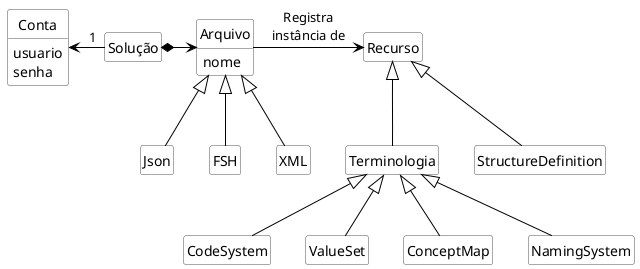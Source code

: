 @startuml dominio

hide circle
hide methods
hide empty members

skinparam class {
    BackgroundColor White
    ArrowColor Black
    BorderColor #505050
}

class Conta {
    usuario
    senha
}

class Solução {
}

class Arquivo {
    nome
}

class Json {
}

class FSH {
}

class XML {
}

class Recurso {
}

class Terminologia {
}

class CodeSystem {
}

class ValueSet {
}

class ConceptMap {
}

class NamingSystem {
}

class StructureDefinition {
}

Terminologia -up-|> Recurso
StructureDefinition -up-|> Recurso
CodeSystem -up-|> Terminologia
ValueSet -up-|> Terminologia
ConceptMap -up-|> Terminologia
NamingSystem -up-|> Terminologia

Arquivo -right-> Recurso : "Registra\ninstância de"
Solução *-right-> Arquivo
Solução "1" -left-> Conta

XML -up-|> Arquivo
Json -up-|> Arquivo
FSH -up-|> Arquivo

@enduml
